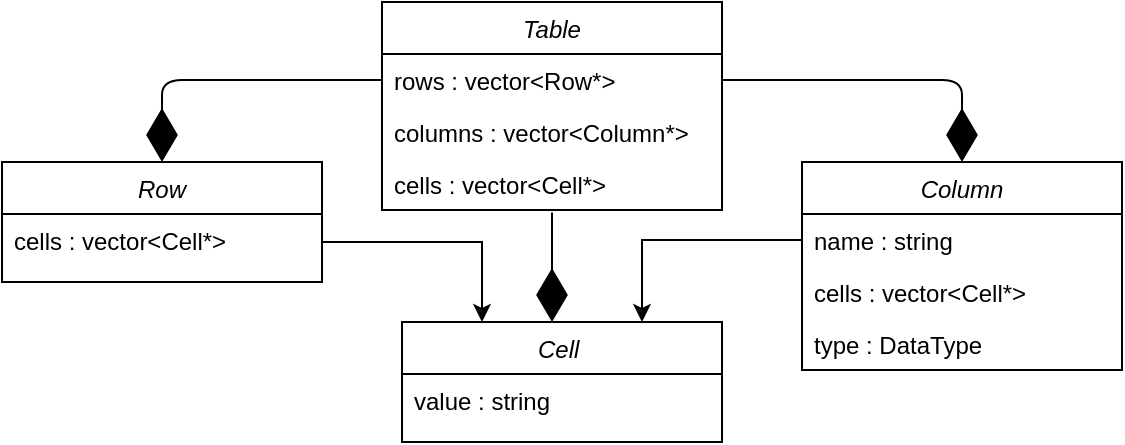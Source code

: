 <mxfile version="14.6.13" type="device"><diagram id="C5RBs43oDa-KdzZeNtuy" name="Page-1"><mxGraphModel dx="695" dy="360" grid="1" gridSize="10" guides="1" tooltips="1" connect="1" arrows="1" fold="1" page="1" pageScale="1" pageWidth="827" pageHeight="1169" math="0" shadow="0"><root><mxCell id="WIyWlLk6GJQsqaUBKTNV-0"/><mxCell id="WIyWlLk6GJQsqaUBKTNV-1" parent="WIyWlLk6GJQsqaUBKTNV-0"/><mxCell id="r8vf2hr_aGo_66CPTpgT-17" value="Table" style="swimlane;fontStyle=2;align=center;verticalAlign=top;childLayout=stackLayout;horizontal=1;startSize=26;horizontalStack=0;resizeParent=1;resizeLast=0;collapsible=1;marginBottom=0;rounded=0;shadow=0;strokeWidth=1;" vertex="1" parent="WIyWlLk6GJQsqaUBKTNV-1"><mxGeometry x="280" y="80" width="170" height="104" as="geometry"><mxRectangle x="230" y="140" width="160" height="26" as="alternateBounds"/></mxGeometry></mxCell><mxCell id="r8vf2hr_aGo_66CPTpgT-18" value="rows : vector&lt;Row*&gt;" style="text;align=left;verticalAlign=top;spacingLeft=4;spacingRight=4;overflow=hidden;rotatable=0;points=[[0,0.5],[1,0.5]];portConstraint=eastwest;" vertex="1" parent="r8vf2hr_aGo_66CPTpgT-17"><mxGeometry y="26" width="170" height="26" as="geometry"/></mxCell><mxCell id="r8vf2hr_aGo_66CPTpgT-19" value="columns : vector&lt;Column*&gt;" style="text;align=left;verticalAlign=top;spacingLeft=4;spacingRight=4;overflow=hidden;rotatable=0;points=[[0,0.5],[1,0.5]];portConstraint=eastwest;" vertex="1" parent="r8vf2hr_aGo_66CPTpgT-17"><mxGeometry y="52" width="170" height="26" as="geometry"/></mxCell><mxCell id="r8vf2hr_aGo_66CPTpgT-20" value="cells : vector&lt;Cell*&gt;" style="text;align=left;verticalAlign=top;spacingLeft=4;spacingRight=4;overflow=hidden;rotatable=0;points=[[0,0.5],[1,0.5]];portConstraint=eastwest;" vertex="1" parent="r8vf2hr_aGo_66CPTpgT-17"><mxGeometry y="78" width="170" height="26" as="geometry"/></mxCell><mxCell id="r8vf2hr_aGo_66CPTpgT-21" style="edgeStyle=orthogonalEdgeStyle;rounded=0;orthogonalLoop=1;jettySize=auto;html=1;entryX=0.25;entryY=0;entryDx=0;entryDy=0;" edge="1" parent="WIyWlLk6GJQsqaUBKTNV-1" source="r8vf2hr_aGo_66CPTpgT-22" target="r8vf2hr_aGo_66CPTpgT-28"><mxGeometry relative="1" as="geometry"><Array as="points"><mxPoint x="330" y="200"/></Array></mxGeometry></mxCell><mxCell id="r8vf2hr_aGo_66CPTpgT-22" value="Row" style="swimlane;fontStyle=2;align=center;verticalAlign=top;childLayout=stackLayout;horizontal=1;startSize=26;horizontalStack=0;resizeParent=1;resizeLast=0;collapsible=1;marginBottom=0;rounded=0;shadow=0;strokeWidth=1;" vertex="1" parent="WIyWlLk6GJQsqaUBKTNV-1"><mxGeometry x="90" y="160" width="160" height="60" as="geometry"><mxRectangle x="230" y="140" width="160" height="26" as="alternateBounds"/></mxGeometry></mxCell><mxCell id="r8vf2hr_aGo_66CPTpgT-23" value="cells : vector&lt;Cell*&gt;" style="text;align=left;verticalAlign=top;spacingLeft=4;spacingRight=4;overflow=hidden;rotatable=0;points=[[0,0.5],[1,0.5]];portConstraint=eastwest;" vertex="1" parent="r8vf2hr_aGo_66CPTpgT-22"><mxGeometry y="26" width="160" height="24" as="geometry"/></mxCell><mxCell id="r8vf2hr_aGo_66CPTpgT-24" value="Column" style="swimlane;fontStyle=2;align=center;verticalAlign=top;childLayout=stackLayout;horizontal=1;startSize=26;horizontalStack=0;resizeParent=1;resizeLast=0;collapsible=1;marginBottom=0;rounded=0;shadow=0;strokeWidth=1;" vertex="1" parent="WIyWlLk6GJQsqaUBKTNV-1"><mxGeometry x="490" y="160" width="160" height="104" as="geometry"><mxRectangle x="230" y="140" width="160" height="26" as="alternateBounds"/></mxGeometry></mxCell><mxCell id="r8vf2hr_aGo_66CPTpgT-25" value="name : string" style="text;align=left;verticalAlign=top;spacingLeft=4;spacingRight=4;overflow=hidden;rotatable=0;points=[[0,0.5],[1,0.5]];portConstraint=eastwest;" vertex="1" parent="r8vf2hr_aGo_66CPTpgT-24"><mxGeometry y="26" width="160" height="26" as="geometry"/></mxCell><mxCell id="r8vf2hr_aGo_66CPTpgT-26" value="cells : vector&lt;Cell*&gt;" style="text;align=left;verticalAlign=top;spacingLeft=4;spacingRight=4;overflow=hidden;rotatable=0;points=[[0,0.5],[1,0.5]];portConstraint=eastwest;" vertex="1" parent="r8vf2hr_aGo_66CPTpgT-24"><mxGeometry y="52" width="160" height="26" as="geometry"/></mxCell><mxCell id="r8vf2hr_aGo_66CPTpgT-27" value="type : DataType" style="text;align=left;verticalAlign=top;spacingLeft=4;spacingRight=4;overflow=hidden;rotatable=0;points=[[0,0.5],[1,0.5]];portConstraint=eastwest;" vertex="1" parent="r8vf2hr_aGo_66CPTpgT-24"><mxGeometry y="78" width="160" height="26" as="geometry"/></mxCell><mxCell id="r8vf2hr_aGo_66CPTpgT-28" value="Cell " style="swimlane;fontStyle=2;align=center;verticalAlign=top;childLayout=stackLayout;horizontal=1;startSize=26;horizontalStack=0;resizeParent=1;resizeLast=0;collapsible=1;marginBottom=0;rounded=0;shadow=0;strokeWidth=1;" vertex="1" parent="WIyWlLk6GJQsqaUBKTNV-1"><mxGeometry x="290" y="240" width="160" height="60" as="geometry"><mxRectangle x="230" y="140" width="160" height="26" as="alternateBounds"/></mxGeometry></mxCell><mxCell id="r8vf2hr_aGo_66CPTpgT-29" value="value : string " style="text;align=left;verticalAlign=top;spacingLeft=4;spacingRight=4;overflow=hidden;rotatable=0;points=[[0,0.5],[1,0.5]];portConstraint=eastwest;" vertex="1" parent="r8vf2hr_aGo_66CPTpgT-28"><mxGeometry y="26" width="160" height="26" as="geometry"/></mxCell><mxCell id="r8vf2hr_aGo_66CPTpgT-30" style="edgeStyle=orthogonalEdgeStyle;rounded=0;orthogonalLoop=1;jettySize=auto;html=1;exitX=0;exitY=0.5;exitDx=0;exitDy=0;entryX=0.75;entryY=0;entryDx=0;entryDy=0;" edge="1" parent="WIyWlLk6GJQsqaUBKTNV-1" source="r8vf2hr_aGo_66CPTpgT-25" target="r8vf2hr_aGo_66CPTpgT-28"><mxGeometry relative="1" as="geometry"/></mxCell><mxCell id="r8vf2hr_aGo_66CPTpgT-31" value="" style="endArrow=diamondThin;endFill=1;endSize=24;html=1;exitX=0.5;exitY=1.049;exitDx=0;exitDy=0;exitPerimeter=0;" edge="1" parent="WIyWlLk6GJQsqaUBKTNV-1" source="r8vf2hr_aGo_66CPTpgT-20"><mxGeometry width="160" relative="1" as="geometry"><mxPoint x="300" y="116.0" as="sourcePoint"/><mxPoint x="365" y="240" as="targetPoint"/></mxGeometry></mxCell><mxCell id="r8vf2hr_aGo_66CPTpgT-32" value="" style="endArrow=diamondThin;endFill=1;endSize=24;html=1;entryX=0.5;entryY=0;entryDx=0;entryDy=0;exitX=0;exitY=0.5;exitDx=0;exitDy=0;" edge="1" parent="WIyWlLk6GJQsqaUBKTNV-1" source="r8vf2hr_aGo_66CPTpgT-18" target="r8vf2hr_aGo_66CPTpgT-22"><mxGeometry width="160" relative="1" as="geometry"><mxPoint x="120" y="50" as="sourcePoint"/><mxPoint x="280" y="50" as="targetPoint"/><Array as="points"><mxPoint x="170" y="119"/></Array></mxGeometry></mxCell><mxCell id="r8vf2hr_aGo_66CPTpgT-33" value="" style="endArrow=diamondThin;endFill=1;endSize=24;html=1;entryX=0.5;entryY=0;entryDx=0;entryDy=0;exitX=1;exitY=0.5;exitDx=0;exitDy=0;" edge="1" parent="WIyWlLk6GJQsqaUBKTNV-1" source="r8vf2hr_aGo_66CPTpgT-18" target="r8vf2hr_aGo_66CPTpgT-24"><mxGeometry width="160" relative="1" as="geometry"><mxPoint x="380" y="195.274" as="sourcePoint"/><mxPoint x="380" y="250" as="targetPoint"/><Array as="points"><mxPoint x="570" y="119"/></Array></mxGeometry></mxCell></root></mxGraphModel></diagram></mxfile>